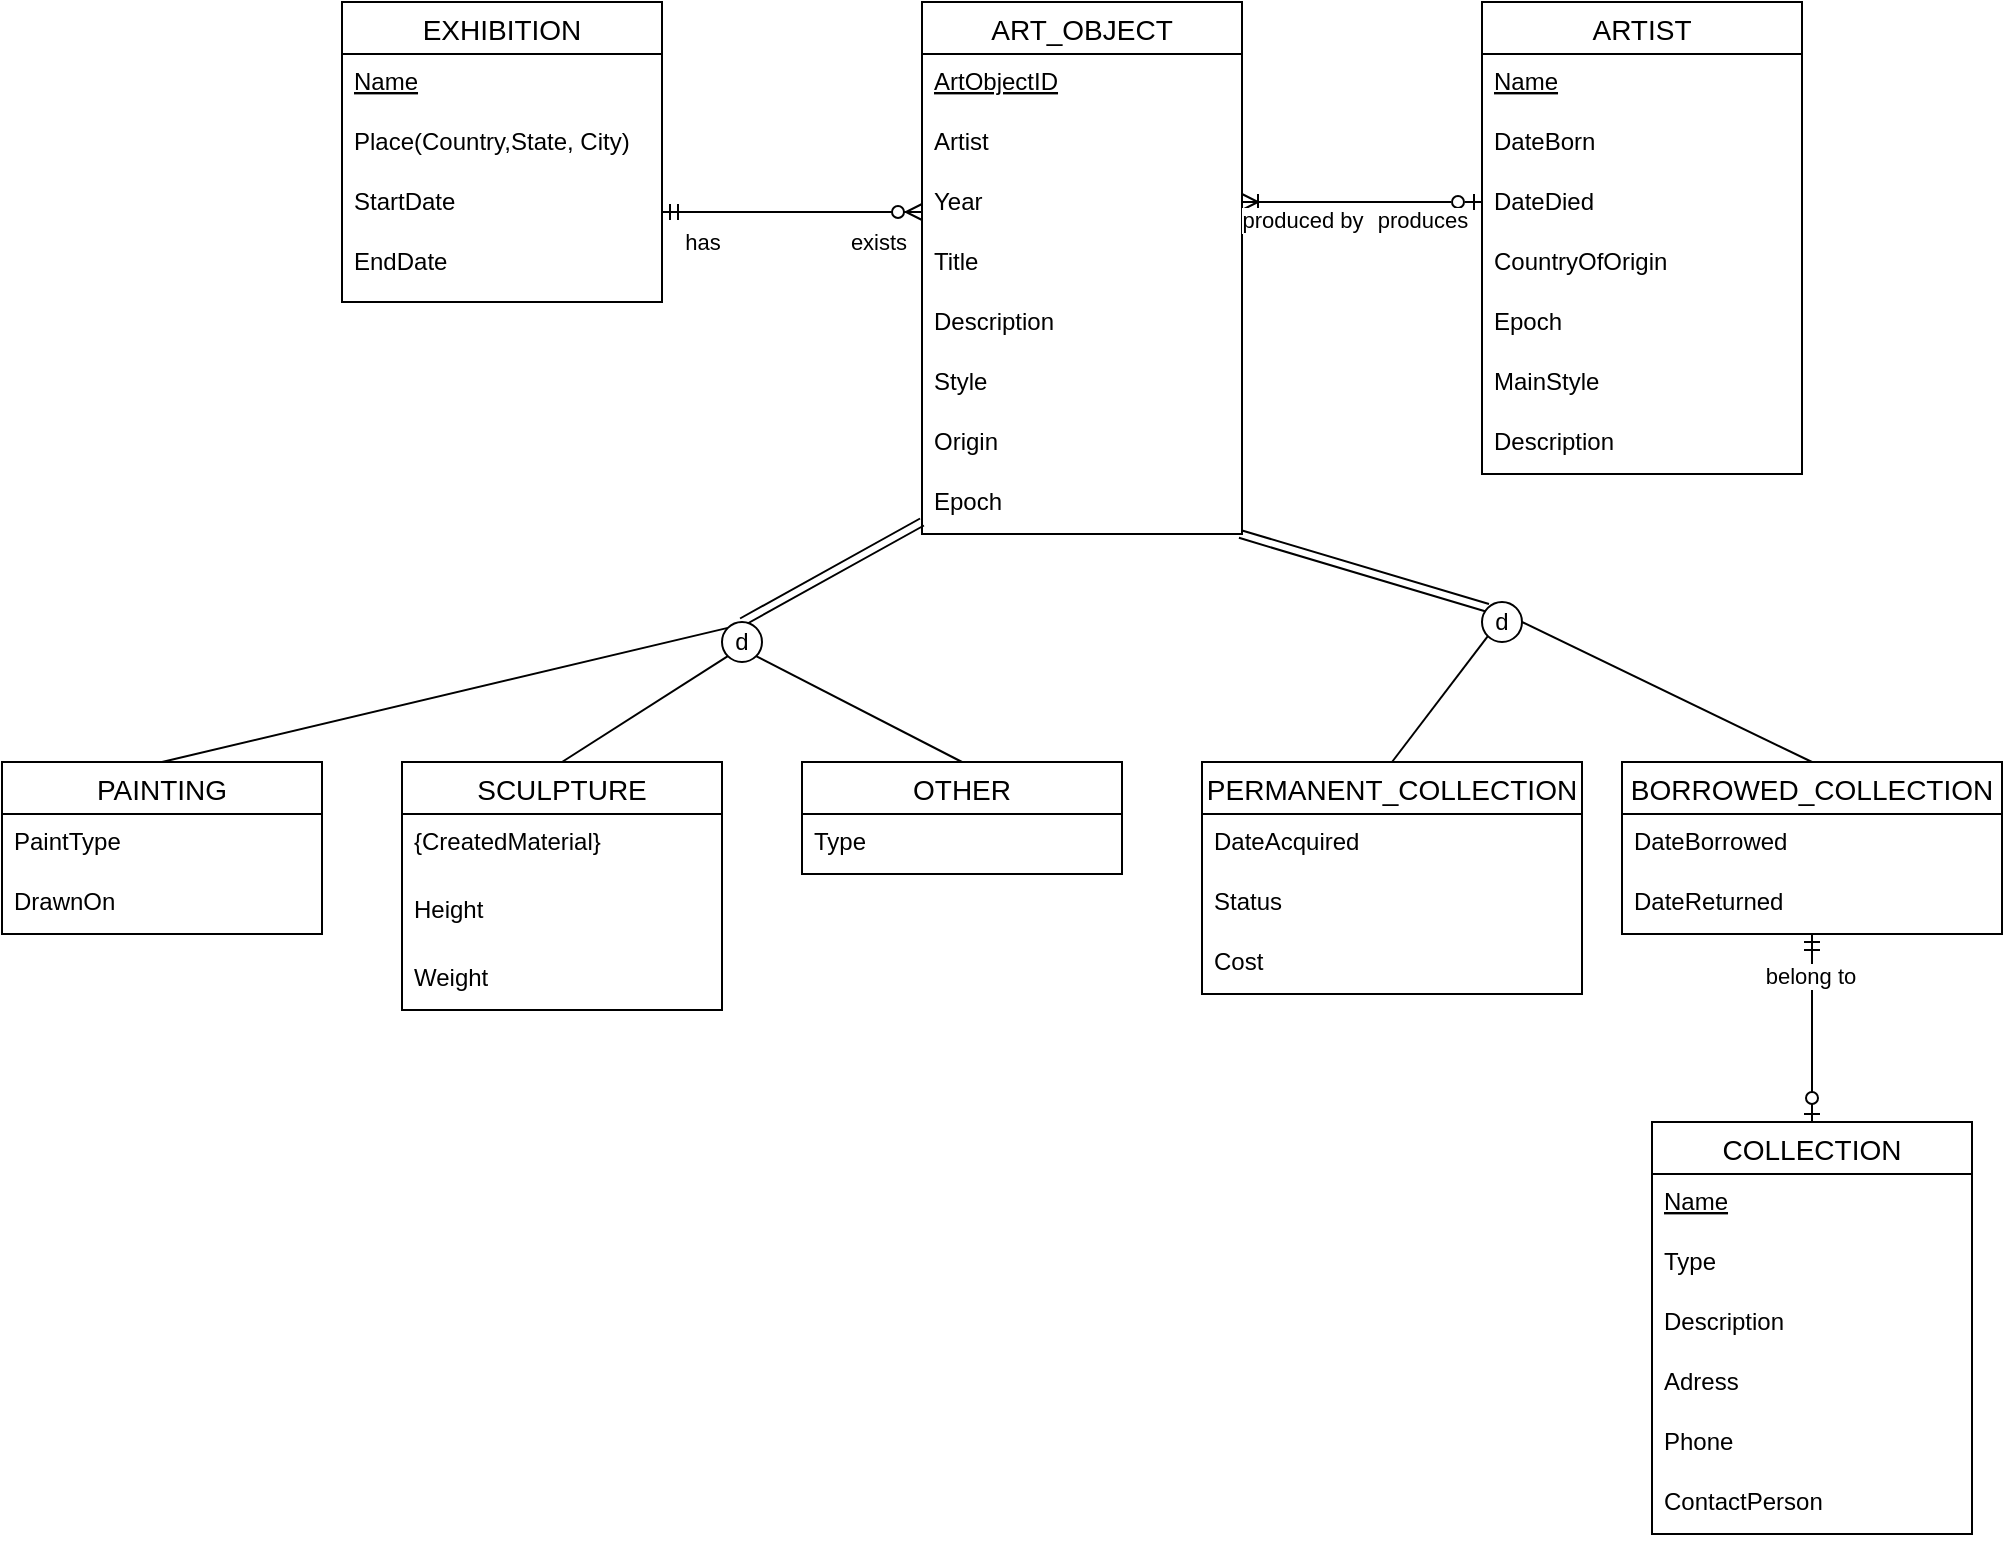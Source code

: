 <mxfile version="15.7.3" type="device"><diagram id="z1-18XfTKnybW5uUYrdt" name="Page-1"><mxGraphModel dx="1381" dy="756" grid="1" gridSize="10" guides="1" tooltips="1" connect="1" arrows="1" fold="1" page="1" pageScale="1" pageWidth="827" pageHeight="1169" math="0" shadow="0"><root><mxCell id="0"/><mxCell id="1" parent="0"/><mxCell id="Z_UNdxeanV8_rzvW5zZd-1" value="PAINTING" style="swimlane;fontStyle=0;childLayout=stackLayout;horizontal=1;startSize=26;horizontalStack=0;resizeParent=1;resizeParentMax=0;resizeLast=0;collapsible=1;marginBottom=0;align=center;fontSize=14;" vertex="1" parent="1"><mxGeometry x="110" y="380" width="160" height="86" as="geometry"/></mxCell><mxCell id="Z_UNdxeanV8_rzvW5zZd-2" value="PaintType" style="text;strokeColor=none;fillColor=none;spacingLeft=4;spacingRight=4;overflow=hidden;rotatable=0;points=[[0,0.5],[1,0.5]];portConstraint=eastwest;fontSize=12;fontStyle=0" vertex="1" parent="Z_UNdxeanV8_rzvW5zZd-1"><mxGeometry y="26" width="160" height="30" as="geometry"/></mxCell><mxCell id="Z_UNdxeanV8_rzvW5zZd-3" value="DrawnOn" style="text;strokeColor=none;fillColor=none;spacingLeft=4;spacingRight=4;overflow=hidden;rotatable=0;points=[[0,0.5],[1,0.5]];portConstraint=eastwest;fontSize=12;" vertex="1" parent="Z_UNdxeanV8_rzvW5zZd-1"><mxGeometry y="56" width="160" height="30" as="geometry"/></mxCell><mxCell id="Z_UNdxeanV8_rzvW5zZd-5" value="SCULPTURE" style="swimlane;fontStyle=0;childLayout=stackLayout;horizontal=1;startSize=26;horizontalStack=0;resizeParent=1;resizeParentMax=0;resizeLast=0;collapsible=1;marginBottom=0;align=center;fontSize=14;" vertex="1" parent="1"><mxGeometry x="310" y="380" width="160" height="124" as="geometry"/></mxCell><mxCell id="Z_UNdxeanV8_rzvW5zZd-78" value="{CreatedMaterial}" style="text;strokeColor=none;fillColor=none;spacingLeft=4;spacingRight=4;overflow=hidden;rotatable=0;points=[[0,0.5],[1,0.5]];portConstraint=eastwest;fontSize=12;" vertex="1" parent="Z_UNdxeanV8_rzvW5zZd-5"><mxGeometry y="26" width="160" height="34" as="geometry"/></mxCell><mxCell id="Z_UNdxeanV8_rzvW5zZd-7" value="Height" style="text;strokeColor=none;fillColor=none;spacingLeft=4;spacingRight=4;overflow=hidden;rotatable=0;points=[[0,0.5],[1,0.5]];portConstraint=eastwest;fontSize=12;" vertex="1" parent="Z_UNdxeanV8_rzvW5zZd-5"><mxGeometry y="60" width="160" height="34" as="geometry"/></mxCell><mxCell id="Z_UNdxeanV8_rzvW5zZd-8" value="Weight" style="text;strokeColor=none;fillColor=none;spacingLeft=4;spacingRight=4;overflow=hidden;rotatable=0;points=[[0,0.5],[1,0.5]];portConstraint=eastwest;fontSize=12;" vertex="1" parent="Z_UNdxeanV8_rzvW5zZd-5"><mxGeometry y="94" width="160" height="30" as="geometry"/></mxCell><mxCell id="Z_UNdxeanV8_rzvW5zZd-9" value="ART_OBJECT" style="swimlane;fontStyle=0;childLayout=stackLayout;horizontal=1;startSize=26;horizontalStack=0;resizeParent=1;resizeParentMax=0;resizeLast=0;collapsible=1;marginBottom=0;align=center;fontSize=14;" vertex="1" parent="1"><mxGeometry x="570" width="160" height="266" as="geometry"/></mxCell><mxCell id="Z_UNdxeanV8_rzvW5zZd-10" value="ArtObjectID" style="text;strokeColor=none;fillColor=none;spacingLeft=4;spacingRight=4;overflow=hidden;rotatable=0;points=[[0,0.5],[1,0.5]];portConstraint=eastwest;fontSize=12;fontStyle=4" vertex="1" parent="Z_UNdxeanV8_rzvW5zZd-9"><mxGeometry y="26" width="160" height="30" as="geometry"/></mxCell><mxCell id="Z_UNdxeanV8_rzvW5zZd-11" value="Artist" style="text;strokeColor=none;fillColor=none;spacingLeft=4;spacingRight=4;overflow=hidden;rotatable=0;points=[[0,0.5],[1,0.5]];portConstraint=eastwest;fontSize=12;" vertex="1" parent="Z_UNdxeanV8_rzvW5zZd-9"><mxGeometry y="56" width="160" height="30" as="geometry"/></mxCell><mxCell id="Z_UNdxeanV8_rzvW5zZd-42" value="Year" style="text;strokeColor=none;fillColor=none;spacingLeft=4;spacingRight=4;overflow=hidden;rotatable=0;points=[[0,0.5],[1,0.5]];portConstraint=eastwest;fontSize=12;" vertex="1" parent="Z_UNdxeanV8_rzvW5zZd-9"><mxGeometry y="86" width="160" height="30" as="geometry"/></mxCell><mxCell id="Z_UNdxeanV8_rzvW5zZd-41" value="Title" style="text;strokeColor=none;fillColor=none;spacingLeft=4;spacingRight=4;overflow=hidden;rotatable=0;points=[[0,0.5],[1,0.5]];portConstraint=eastwest;fontSize=12;" vertex="1" parent="Z_UNdxeanV8_rzvW5zZd-9"><mxGeometry y="116" width="160" height="30" as="geometry"/></mxCell><mxCell id="Z_UNdxeanV8_rzvW5zZd-40" value="Description" style="text;strokeColor=none;fillColor=none;spacingLeft=4;spacingRight=4;overflow=hidden;rotatable=0;points=[[0,0.5],[1,0.5]];portConstraint=eastwest;fontSize=12;" vertex="1" parent="Z_UNdxeanV8_rzvW5zZd-9"><mxGeometry y="146" width="160" height="30" as="geometry"/></mxCell><mxCell id="Z_UNdxeanV8_rzvW5zZd-39" value="Style" style="text;strokeColor=none;fillColor=none;spacingLeft=4;spacingRight=4;overflow=hidden;rotatable=0;points=[[0,0.5],[1,0.5]];portConstraint=eastwest;fontSize=12;" vertex="1" parent="Z_UNdxeanV8_rzvW5zZd-9"><mxGeometry y="176" width="160" height="30" as="geometry"/></mxCell><mxCell id="Z_UNdxeanV8_rzvW5zZd-47" value="Origin" style="text;strokeColor=none;fillColor=none;spacingLeft=4;spacingRight=4;overflow=hidden;rotatable=0;points=[[0,0.5],[1,0.5]];portConstraint=eastwest;fontSize=12;" vertex="1" parent="Z_UNdxeanV8_rzvW5zZd-9"><mxGeometry y="206" width="160" height="30" as="geometry"/></mxCell><mxCell id="Z_UNdxeanV8_rzvW5zZd-12" value="Epoch" style="text;strokeColor=none;fillColor=none;spacingLeft=4;spacingRight=4;overflow=hidden;rotatable=0;points=[[0,0.5],[1,0.5]];portConstraint=eastwest;fontSize=12;" vertex="1" parent="Z_UNdxeanV8_rzvW5zZd-9"><mxGeometry y="236" width="160" height="30" as="geometry"/></mxCell><mxCell id="Z_UNdxeanV8_rzvW5zZd-14" value="ARTIST" style="swimlane;fontStyle=0;childLayout=stackLayout;horizontal=1;startSize=26;horizontalStack=0;resizeParent=1;resizeParentMax=0;resizeLast=0;collapsible=1;marginBottom=0;align=center;fontSize=14;" vertex="1" parent="1"><mxGeometry x="850" width="160" height="236" as="geometry"/></mxCell><mxCell id="Z_UNdxeanV8_rzvW5zZd-15" value="Name" style="text;strokeColor=none;fillColor=none;spacingLeft=4;spacingRight=4;overflow=hidden;rotatable=0;points=[[0,0.5],[1,0.5]];portConstraint=eastwest;fontSize=12;fontStyle=4" vertex="1" parent="Z_UNdxeanV8_rzvW5zZd-14"><mxGeometry y="26" width="160" height="30" as="geometry"/></mxCell><mxCell id="Z_UNdxeanV8_rzvW5zZd-16" value="DateBorn" style="text;strokeColor=none;fillColor=none;spacingLeft=4;spacingRight=4;overflow=hidden;rotatable=0;points=[[0,0.5],[1,0.5]];portConstraint=eastwest;fontSize=12;" vertex="1" parent="Z_UNdxeanV8_rzvW5zZd-14"><mxGeometry y="56" width="160" height="30" as="geometry"/></mxCell><mxCell id="Z_UNdxeanV8_rzvW5zZd-45" value="DateDied" style="text;strokeColor=none;fillColor=none;spacingLeft=4;spacingRight=4;overflow=hidden;rotatable=0;points=[[0,0.5],[1,0.5]];portConstraint=eastwest;fontSize=12;" vertex="1" parent="Z_UNdxeanV8_rzvW5zZd-14"><mxGeometry y="86" width="160" height="30" as="geometry"/></mxCell><mxCell id="Z_UNdxeanV8_rzvW5zZd-46" value="CountryOfOrigin" style="text;strokeColor=none;fillColor=none;spacingLeft=4;spacingRight=4;overflow=hidden;rotatable=0;points=[[0,0.5],[1,0.5]];portConstraint=eastwest;fontSize=12;" vertex="1" parent="Z_UNdxeanV8_rzvW5zZd-14"><mxGeometry y="116" width="160" height="30" as="geometry"/></mxCell><mxCell id="Z_UNdxeanV8_rzvW5zZd-44" value="Epoch" style="text;strokeColor=none;fillColor=none;spacingLeft=4;spacingRight=4;overflow=hidden;rotatable=0;points=[[0,0.5],[1,0.5]];portConstraint=eastwest;fontSize=12;" vertex="1" parent="Z_UNdxeanV8_rzvW5zZd-14"><mxGeometry y="146" width="160" height="30" as="geometry"/></mxCell><mxCell id="Z_UNdxeanV8_rzvW5zZd-43" value="MainStyle" style="text;strokeColor=none;fillColor=none;spacingLeft=4;spacingRight=4;overflow=hidden;rotatable=0;points=[[0,0.5],[1,0.5]];portConstraint=eastwest;fontSize=12;" vertex="1" parent="Z_UNdxeanV8_rzvW5zZd-14"><mxGeometry y="176" width="160" height="30" as="geometry"/></mxCell><mxCell id="Z_UNdxeanV8_rzvW5zZd-17" value="Description" style="text;strokeColor=none;fillColor=none;spacingLeft=4;spacingRight=4;overflow=hidden;rotatable=0;points=[[0,0.5],[1,0.5]];portConstraint=eastwest;fontSize=12;" vertex="1" parent="Z_UNdxeanV8_rzvW5zZd-14"><mxGeometry y="206" width="160" height="30" as="geometry"/></mxCell><mxCell id="Z_UNdxeanV8_rzvW5zZd-18" value="OTHER" style="swimlane;fontStyle=0;childLayout=stackLayout;horizontal=1;startSize=26;horizontalStack=0;resizeParent=1;resizeParentMax=0;resizeLast=0;collapsible=1;marginBottom=0;align=center;fontSize=14;" vertex="1" parent="1"><mxGeometry x="510" y="380" width="160" height="56" as="geometry"/></mxCell><mxCell id="Z_UNdxeanV8_rzvW5zZd-19" value="Type" style="text;strokeColor=none;fillColor=none;spacingLeft=4;spacingRight=4;overflow=hidden;rotatable=0;points=[[0,0.5],[1,0.5]];portConstraint=eastwest;fontSize=12;" vertex="1" parent="Z_UNdxeanV8_rzvW5zZd-18"><mxGeometry y="26" width="160" height="30" as="geometry"/></mxCell><mxCell id="Z_UNdxeanV8_rzvW5zZd-22" value="PERMANENT_COLLECTION" style="swimlane;fontStyle=0;childLayout=stackLayout;horizontal=1;startSize=26;horizontalStack=0;resizeParent=1;resizeParentMax=0;resizeLast=0;collapsible=1;marginBottom=0;align=center;fontSize=14;" vertex="1" parent="1"><mxGeometry x="710" y="380" width="190" height="116" as="geometry"/></mxCell><mxCell id="Z_UNdxeanV8_rzvW5zZd-23" value="DateAcquired" style="text;strokeColor=none;fillColor=none;spacingLeft=4;spacingRight=4;overflow=hidden;rotatable=0;points=[[0,0.5],[1,0.5]];portConstraint=eastwest;fontSize=12;" vertex="1" parent="Z_UNdxeanV8_rzvW5zZd-22"><mxGeometry y="26" width="190" height="30" as="geometry"/></mxCell><mxCell id="Z_UNdxeanV8_rzvW5zZd-24" value="Status" style="text;strokeColor=none;fillColor=none;spacingLeft=4;spacingRight=4;overflow=hidden;rotatable=0;points=[[0,0.5],[1,0.5]];portConstraint=eastwest;fontSize=12;" vertex="1" parent="Z_UNdxeanV8_rzvW5zZd-22"><mxGeometry y="56" width="190" height="30" as="geometry"/></mxCell><mxCell id="Z_UNdxeanV8_rzvW5zZd-25" value="Cost" style="text;strokeColor=none;fillColor=none;spacingLeft=4;spacingRight=4;overflow=hidden;rotatable=0;points=[[0,0.5],[1,0.5]];portConstraint=eastwest;fontSize=12;" vertex="1" parent="Z_UNdxeanV8_rzvW5zZd-22"><mxGeometry y="86" width="190" height="30" as="geometry"/></mxCell><mxCell id="Z_UNdxeanV8_rzvW5zZd-26" value="BORROWED_COLLECTION" style="swimlane;fontStyle=0;childLayout=stackLayout;horizontal=1;startSize=26;horizontalStack=0;resizeParent=1;resizeParentMax=0;resizeLast=0;collapsible=1;marginBottom=0;align=center;fontSize=14;" vertex="1" parent="1"><mxGeometry x="920" y="380" width="190" height="86" as="geometry"/></mxCell><mxCell id="Z_UNdxeanV8_rzvW5zZd-27" value="DateBorrowed" style="text;strokeColor=none;fillColor=none;spacingLeft=4;spacingRight=4;overflow=hidden;rotatable=0;points=[[0,0.5],[1,0.5]];portConstraint=eastwest;fontSize=12;" vertex="1" parent="Z_UNdxeanV8_rzvW5zZd-26"><mxGeometry y="26" width="190" height="30" as="geometry"/></mxCell><mxCell id="Z_UNdxeanV8_rzvW5zZd-28" value="DateReturned" style="text;strokeColor=none;fillColor=none;spacingLeft=4;spacingRight=4;overflow=hidden;rotatable=0;points=[[0,0.5],[1,0.5]];portConstraint=eastwest;fontSize=12;" vertex="1" parent="Z_UNdxeanV8_rzvW5zZd-26"><mxGeometry y="56" width="190" height="30" as="geometry"/></mxCell><mxCell id="Z_UNdxeanV8_rzvW5zZd-30" value="EXHIBITION" style="swimlane;fontStyle=0;childLayout=stackLayout;horizontal=1;startSize=26;horizontalStack=0;resizeParent=1;resizeParentMax=0;resizeLast=0;collapsible=1;marginBottom=0;align=center;fontSize=14;" vertex="1" parent="1"><mxGeometry x="280" width="160" height="150" as="geometry"/></mxCell><mxCell id="Z_UNdxeanV8_rzvW5zZd-31" value="Name" style="text;strokeColor=none;fillColor=none;spacingLeft=4;spacingRight=4;overflow=hidden;rotatable=0;points=[[0,0.5],[1,0.5]];portConstraint=eastwest;fontSize=12;fontStyle=4" vertex="1" parent="Z_UNdxeanV8_rzvW5zZd-30"><mxGeometry y="26" width="160" height="30" as="geometry"/></mxCell><mxCell id="Z_UNdxeanV8_rzvW5zZd-32" value="Place(Country,State, City)" style="text;strokeColor=none;fillColor=none;spacingLeft=4;spacingRight=4;overflow=hidden;rotatable=0;points=[[0,0.5],[1,0.5]];portConstraint=eastwest;fontSize=12;" vertex="1" parent="Z_UNdxeanV8_rzvW5zZd-30"><mxGeometry y="56" width="160" height="30" as="geometry"/></mxCell><mxCell id="Z_UNdxeanV8_rzvW5zZd-38" value="StartDate" style="text;strokeColor=none;fillColor=none;spacingLeft=4;spacingRight=4;overflow=hidden;rotatable=0;points=[[0,0.5],[1,0.5]];portConstraint=eastwest;fontSize=12;" vertex="1" parent="Z_UNdxeanV8_rzvW5zZd-30"><mxGeometry y="86" width="160" height="30" as="geometry"/></mxCell><mxCell id="Z_UNdxeanV8_rzvW5zZd-33" value="EndDate" style="text;strokeColor=none;fillColor=none;spacingLeft=4;spacingRight=4;overflow=hidden;rotatable=0;points=[[0,0.5],[1,0.5]];portConstraint=eastwest;fontSize=12;" vertex="1" parent="Z_UNdxeanV8_rzvW5zZd-30"><mxGeometry y="116" width="160" height="34" as="geometry"/></mxCell><mxCell id="Z_UNdxeanV8_rzvW5zZd-34" value="" style="fontSize=12;html=1;endArrow=ERoneToMany;startArrow=ERzeroToOne;rounded=0;endFill=0;startFill=0;" edge="1" parent="1"><mxGeometry width="100" height="100" relative="1" as="geometry"><mxPoint x="850" y="100" as="sourcePoint"/><mxPoint x="730" y="100" as="targetPoint"/><Array as="points"><mxPoint x="850" y="100"/></Array></mxGeometry></mxCell><mxCell id="Z_UNdxeanV8_rzvW5zZd-79" value="produces" style="edgeLabel;html=1;align=center;verticalAlign=middle;resizable=0;points=[];" vertex="1" connectable="0" parent="Z_UNdxeanV8_rzvW5zZd-34"><mxGeometry x="-0.683" y="2" relative="1" as="geometry"><mxPoint x="-11" y="7" as="offset"/></mxGeometry></mxCell><mxCell id="Z_UNdxeanV8_rzvW5zZd-80" value="produced by" style="edgeLabel;html=1;align=center;verticalAlign=middle;resizable=0;points=[];" vertex="1" connectable="0" parent="Z_UNdxeanV8_rzvW5zZd-34"><mxGeometry x="0.767" y="2" relative="1" as="geometry"><mxPoint x="16" y="7" as="offset"/></mxGeometry></mxCell><mxCell id="Z_UNdxeanV8_rzvW5zZd-35" value="" style="fontSize=12;html=1;endArrow=ERzeroToMany;startArrow=ERmandOne;rounded=0;" edge="1" parent="1"><mxGeometry width="100" height="100" relative="1" as="geometry"><mxPoint x="440" y="105" as="sourcePoint"/><mxPoint x="570" y="105" as="targetPoint"/></mxGeometry></mxCell><mxCell id="Z_UNdxeanV8_rzvW5zZd-81" value="has" style="edgeLabel;html=1;align=center;verticalAlign=middle;resizable=0;points=[];" vertex="1" connectable="0" parent="Z_UNdxeanV8_rzvW5zZd-35"><mxGeometry x="-0.785" y="-3" relative="1" as="geometry"><mxPoint x="6" y="12" as="offset"/></mxGeometry></mxCell><mxCell id="Z_UNdxeanV8_rzvW5zZd-82" value="exists" style="edgeLabel;html=1;align=center;verticalAlign=middle;resizable=0;points=[];" vertex="1" connectable="0" parent="Z_UNdxeanV8_rzvW5zZd-35"><mxGeometry x="0.661" y="3" relative="1" as="geometry"><mxPoint y="18" as="offset"/></mxGeometry></mxCell><mxCell id="Z_UNdxeanV8_rzvW5zZd-48" value="" style="shape=link;html=1;rounded=0;endArrow=ERoneToMany;endFill=0;entryX=0;entryY=0.8;entryDx=0;entryDy=0;entryPerimeter=0;" edge="1" parent="1" target="Z_UNdxeanV8_rzvW5zZd-12"><mxGeometry relative="1" as="geometry"><mxPoint x="480" y="310" as="sourcePoint"/><mxPoint x="730" y="299" as="targetPoint"/></mxGeometry></mxCell><mxCell id="Z_UNdxeanV8_rzvW5zZd-51" value="d" style="ellipse;whiteSpace=wrap;html=1;aspect=fixed;direction=south;" vertex="1" parent="1"><mxGeometry x="470" y="310" width="20" height="20" as="geometry"/></mxCell><mxCell id="Z_UNdxeanV8_rzvW5zZd-58" value="" style="endArrow=none;html=1;rounded=0;entryX=0;entryY=1;entryDx=0;entryDy=0;exitX=0.5;exitY=0;exitDx=0;exitDy=0;" edge="1" parent="1" source="Z_UNdxeanV8_rzvW5zZd-1" target="Z_UNdxeanV8_rzvW5zZd-51"><mxGeometry width="50" height="50" relative="1" as="geometry"><mxPoint x="390" y="380" as="sourcePoint"/><mxPoint x="440" y="330" as="targetPoint"/></mxGeometry></mxCell><mxCell id="Z_UNdxeanV8_rzvW5zZd-62" value="" style="endArrow=none;html=1;rounded=0;entryX=1;entryY=1;entryDx=0;entryDy=0;exitX=0.5;exitY=0;exitDx=0;exitDy=0;" edge="1" parent="1" source="Z_UNdxeanV8_rzvW5zZd-5" target="Z_UNdxeanV8_rzvW5zZd-51"><mxGeometry width="50" height="50" relative="1" as="geometry"><mxPoint x="410" y="380" as="sourcePoint"/><mxPoint x="440" y="330" as="targetPoint"/></mxGeometry></mxCell><mxCell id="Z_UNdxeanV8_rzvW5zZd-63" value="" style="endArrow=none;html=1;rounded=0;entryX=1;entryY=0;entryDx=0;entryDy=0;exitX=0.5;exitY=0;exitDx=0;exitDy=0;" edge="1" parent="1" source="Z_UNdxeanV8_rzvW5zZd-18" target="Z_UNdxeanV8_rzvW5zZd-51"><mxGeometry width="50" height="50" relative="1" as="geometry"><mxPoint x="620" y="330" as="sourcePoint"/><mxPoint x="440" y="330" as="targetPoint"/></mxGeometry></mxCell><mxCell id="Z_UNdxeanV8_rzvW5zZd-64" value="" style="shape=link;html=1;rounded=0;endArrow=ERoneToMany;endFill=0;entryX=0.994;entryY=1;entryDx=0;entryDy=0;entryPerimeter=0;exitX=0;exitY=1;exitDx=0;exitDy=0;" edge="1" parent="1" source="Z_UNdxeanV8_rzvW5zZd-65" target="Z_UNdxeanV8_rzvW5zZd-12"><mxGeometry relative="1" as="geometry"><mxPoint x="750" y="310" as="sourcePoint"/><mxPoint x="530" y="270" as="targetPoint"/></mxGeometry></mxCell><mxCell id="Z_UNdxeanV8_rzvW5zZd-65" value="d" style="ellipse;whiteSpace=wrap;html=1;aspect=fixed;direction=south;" vertex="1" parent="1"><mxGeometry x="850" y="300" width="20" height="20" as="geometry"/></mxCell><mxCell id="Z_UNdxeanV8_rzvW5zZd-68" value="" style="endArrow=none;html=1;rounded=0;entryX=1;entryY=1;entryDx=0;entryDy=0;exitX=0.5;exitY=0;exitDx=0;exitDy=0;" edge="1" parent="1" source="Z_UNdxeanV8_rzvW5zZd-22" target="Z_UNdxeanV8_rzvW5zZd-65"><mxGeometry width="50" height="50" relative="1" as="geometry"><mxPoint x="730" y="310" as="sourcePoint"/><mxPoint x="780" y="260" as="targetPoint"/></mxGeometry></mxCell><mxCell id="Z_UNdxeanV8_rzvW5zZd-69" value="" style="endArrow=none;html=1;rounded=0;entryX=0.5;entryY=0;entryDx=0;entryDy=0;exitX=0.5;exitY=0;exitDx=0;exitDy=0;entryPerimeter=0;" edge="1" parent="1" source="Z_UNdxeanV8_rzvW5zZd-26" target="Z_UNdxeanV8_rzvW5zZd-65"><mxGeometry width="50" height="50" relative="1" as="geometry"><mxPoint x="730" y="310" as="sourcePoint"/><mxPoint x="780" y="260" as="targetPoint"/></mxGeometry></mxCell><mxCell id="Z_UNdxeanV8_rzvW5zZd-70" value="COLLECTION" style="swimlane;fontStyle=0;childLayout=stackLayout;horizontal=1;startSize=26;horizontalStack=0;resizeParent=1;resizeParentMax=0;resizeLast=0;collapsible=1;marginBottom=0;align=center;fontSize=14;" vertex="1" parent="1"><mxGeometry x="935" y="560" width="160" height="206" as="geometry"/></mxCell><mxCell id="Z_UNdxeanV8_rzvW5zZd-71" value="Name" style="text;strokeColor=none;fillColor=none;spacingLeft=4;spacingRight=4;overflow=hidden;rotatable=0;points=[[0,0.5],[1,0.5]];portConstraint=eastwest;fontSize=12;fontStyle=4" vertex="1" parent="Z_UNdxeanV8_rzvW5zZd-70"><mxGeometry y="26" width="160" height="30" as="geometry"/></mxCell><mxCell id="Z_UNdxeanV8_rzvW5zZd-74" value="Type" style="text;strokeColor=none;fillColor=none;spacingLeft=4;spacingRight=4;overflow=hidden;rotatable=0;points=[[0,0.5],[1,0.5]];portConstraint=eastwest;fontSize=12;" vertex="1" parent="Z_UNdxeanV8_rzvW5zZd-70"><mxGeometry y="56" width="160" height="30" as="geometry"/></mxCell><mxCell id="Z_UNdxeanV8_rzvW5zZd-76" value="Description" style="text;strokeColor=none;fillColor=none;spacingLeft=4;spacingRight=4;overflow=hidden;rotatable=0;points=[[0,0.5],[1,0.5]];portConstraint=eastwest;fontSize=12;" vertex="1" parent="Z_UNdxeanV8_rzvW5zZd-70"><mxGeometry y="86" width="160" height="30" as="geometry"/></mxCell><mxCell id="Z_UNdxeanV8_rzvW5zZd-75" value="Adress" style="text;strokeColor=none;fillColor=none;spacingLeft=4;spacingRight=4;overflow=hidden;rotatable=0;points=[[0,0.5],[1,0.5]];portConstraint=eastwest;fontSize=12;" vertex="1" parent="Z_UNdxeanV8_rzvW5zZd-70"><mxGeometry y="116" width="160" height="30" as="geometry"/></mxCell><mxCell id="Z_UNdxeanV8_rzvW5zZd-72" value="Phone" style="text;strokeColor=none;fillColor=none;spacingLeft=4;spacingRight=4;overflow=hidden;rotatable=0;points=[[0,0.5],[1,0.5]];portConstraint=eastwest;fontSize=12;" vertex="1" parent="Z_UNdxeanV8_rzvW5zZd-70"><mxGeometry y="146" width="160" height="30" as="geometry"/></mxCell><mxCell id="Z_UNdxeanV8_rzvW5zZd-73" value="ContactPerson" style="text;strokeColor=none;fillColor=none;spacingLeft=4;spacingRight=4;overflow=hidden;rotatable=0;points=[[0,0.5],[1,0.5]];portConstraint=eastwest;fontSize=12;" vertex="1" parent="Z_UNdxeanV8_rzvW5zZd-70"><mxGeometry y="176" width="160" height="30" as="geometry"/></mxCell><mxCell id="Z_UNdxeanV8_rzvW5zZd-77" value="" style="fontSize=12;html=1;endArrow=ERzeroToOne;endFill=1;rounded=0;entryX=0.5;entryY=0;entryDx=0;entryDy=0;startArrow=ERmandOne;startFill=0;" edge="1" parent="1" source="Z_UNdxeanV8_rzvW5zZd-28" target="Z_UNdxeanV8_rzvW5zZd-70"><mxGeometry width="100" height="100" relative="1" as="geometry"><mxPoint x="700" y="590" as="sourcePoint"/><mxPoint x="800" y="490" as="targetPoint"/></mxGeometry></mxCell><mxCell id="Z_UNdxeanV8_rzvW5zZd-83" value="belong to" style="edgeLabel;html=1;align=center;verticalAlign=middle;resizable=0;points=[];" vertex="1" connectable="0" parent="Z_UNdxeanV8_rzvW5zZd-77"><mxGeometry x="-0.553" y="-1" relative="1" as="geometry"><mxPoint as="offset"/></mxGeometry></mxCell></root></mxGraphModel></diagram></mxfile>